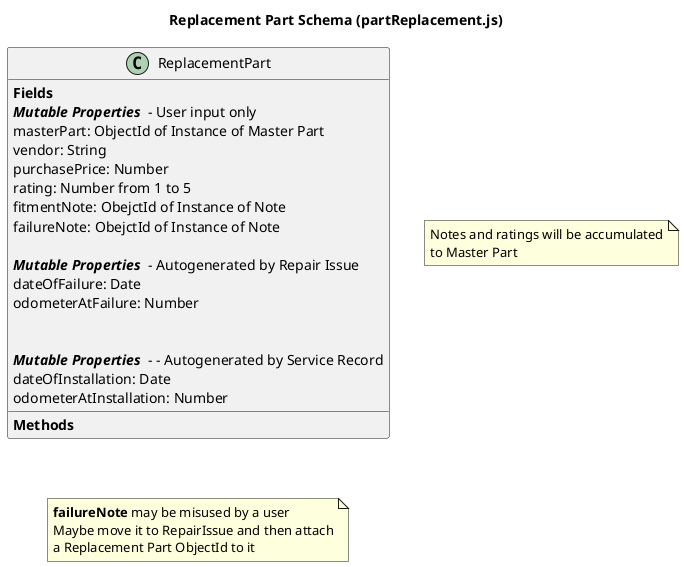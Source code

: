 @startuml

title Replacement Part Schema (partReplacement.js)


class ReplacementPart{
{field}**Fields**
**//Mutable Properties//**  - User input only
masterPart: ObjectId of Instance of Master Part
vendor: String
purchasePrice: Number
rating: Number from 1 to 5
fitmentNote: ObejctId of Instance of Note
failureNote: ObejctId of Instance of Note

**//Mutable Properties//**  - Autogenerated by Repair Issue
dateOfFailure: Date
odometerAtFailure: Number


**//Mutable Properties//**  - - Autogenerated by Service Record
dateOfInstallation: Date
odometerAtInstallation: Number

{method}**Methods**
}


note as N1
 Notes and ratings will be accumulated
 to Master Part
end note

note as N2
**failureNote** may be misused by a user
Maybe move it to RepairIssue and then attach
a Replacement Part ObjectId to it
end note


@enduml